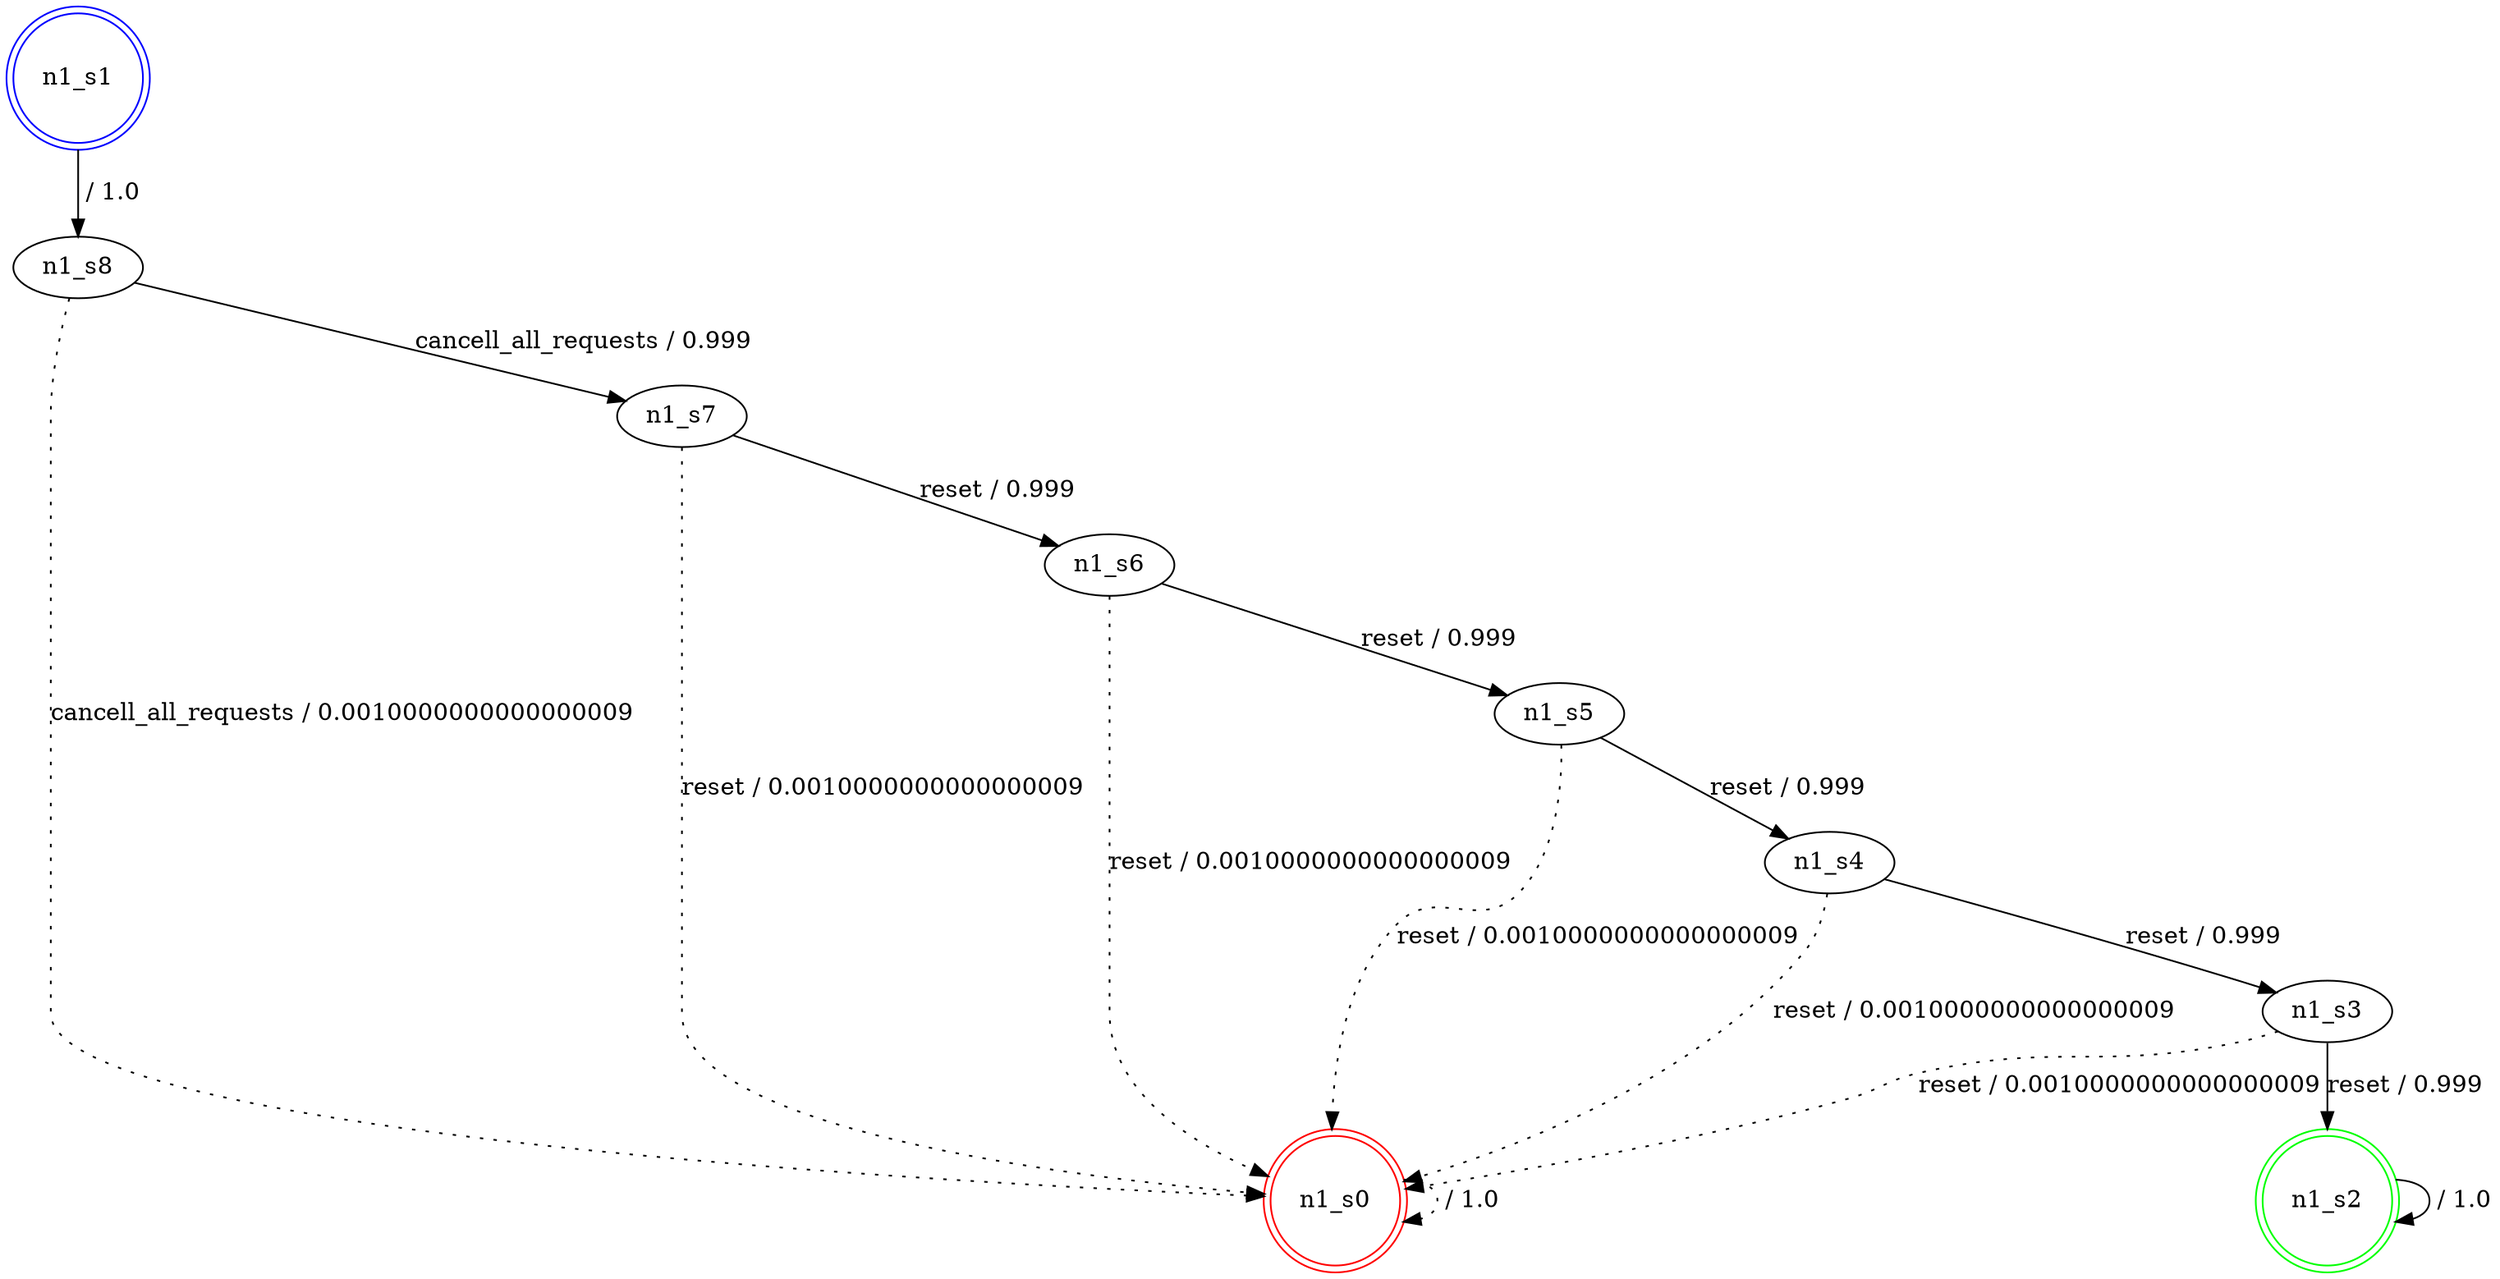 digraph graphname {
n1_s0 [label="n1_s0",color=red,shape=doublecircle ];
n1_s1 [label="n1_s1",color=blue,shape=doublecircle ];
n1_s2 [label="n1_s2",color=green,shape=doublecircle ];
n1_s3 [label="n1_s3" ];
n1_s4 [label="n1_s4" ];
n1_s5 [label="n1_s5" ];
n1_s6 [label="n1_s6" ];
n1_s7 [label="n1_s7" ];
n1_s8 [label="n1_s8" ];
n1_s0 -> n1_s0 [label=" / 1.0", style=dotted];
n1_s1 -> n1_s8 [label=" / 1.0"];
n1_s2 -> n1_s2 [label=" / 1.0"];
n1_s3 -> n1_s2 [label="reset / 0.999"];
n1_s3 -> n1_s0 [label="reset / 0.0010000000000000009", style=dotted];
n1_s4 -> n1_s3 [label="reset / 0.999"];
n1_s4 -> n1_s0 [label="reset / 0.0010000000000000009", style=dotted];
n1_s5 -> n1_s4 [label="reset / 0.999"];
n1_s5 -> n1_s0 [label="reset / 0.0010000000000000009", style=dotted];
n1_s6 -> n1_s5 [label="reset / 0.999"];
n1_s6 -> n1_s0 [label="reset / 0.0010000000000000009", style=dotted];
n1_s7 -> n1_s6 [label="reset / 0.999"];
n1_s7 -> n1_s0 [label="reset / 0.0010000000000000009", style=dotted];
n1_s8 -> n1_s7 [label="cancell_all_requests / 0.999"];
n1_s8 -> n1_s0 [label="cancell_all_requests / 0.0010000000000000009", style=dotted];
}